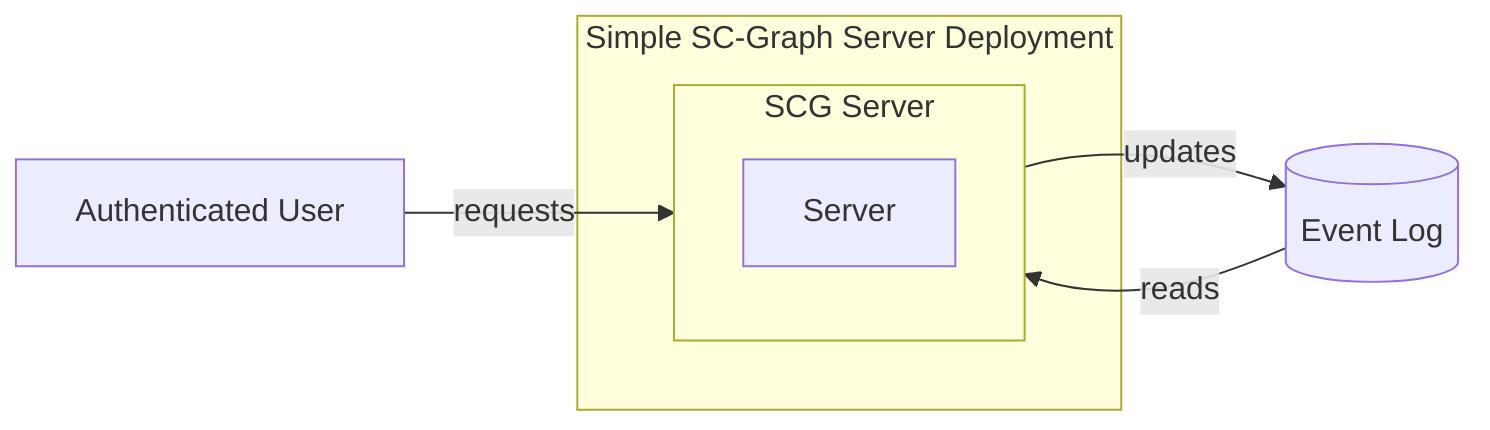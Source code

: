 graph LR
    U[Authenticated User]

    subgraph SC[Simple SC-Graph Server Deployment]
        subgraph S[SCG Server]
            Server
        end
    end

    K[(Event Log)]

    U -- requests --> S
    K -- reads --> S
    S -- updates --> K